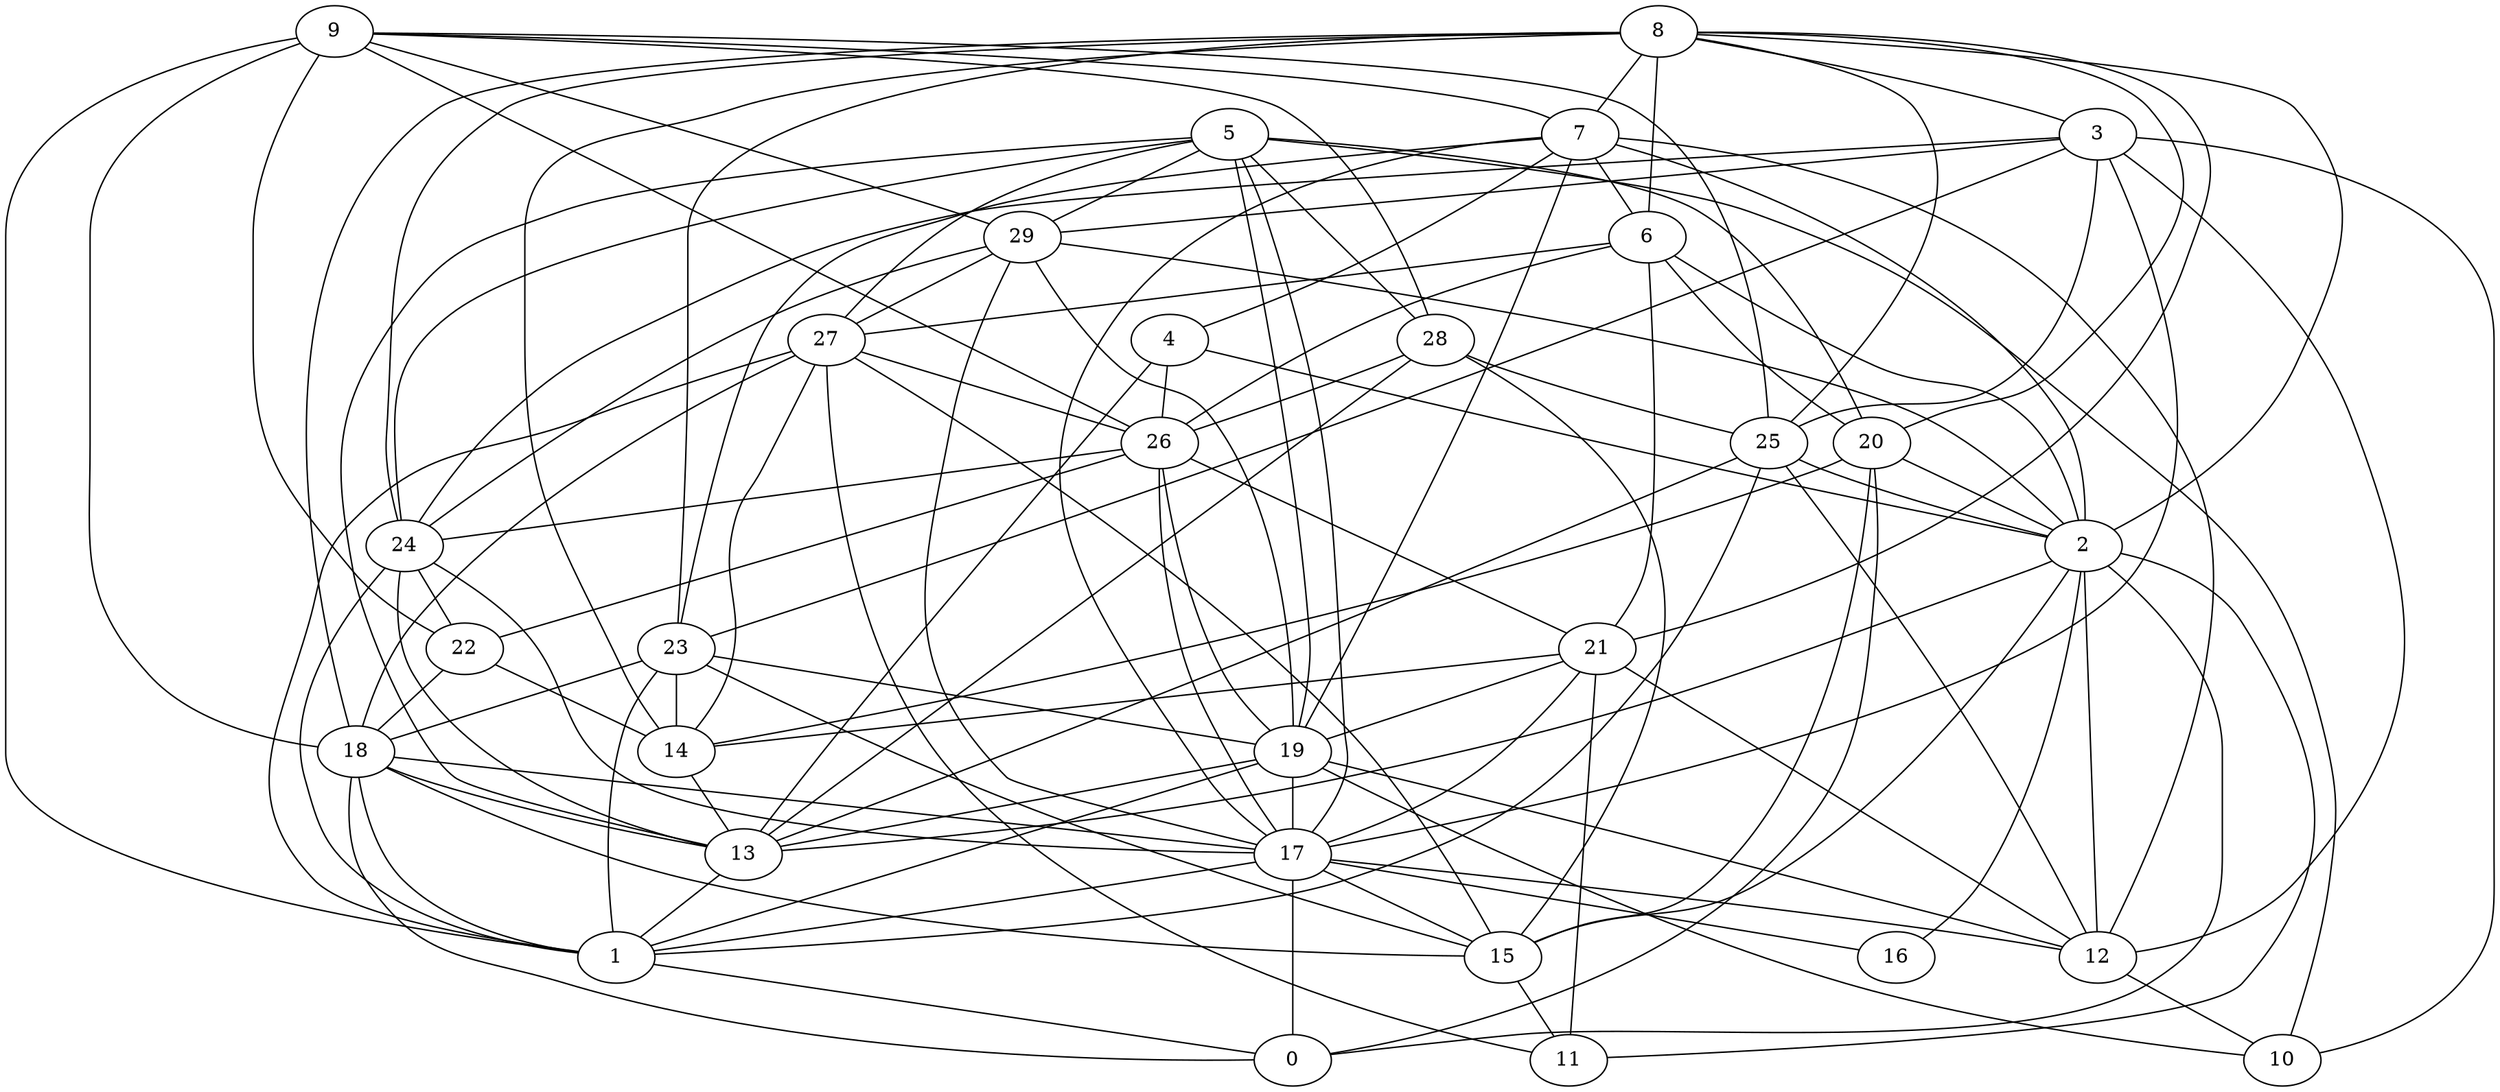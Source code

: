 digraph GG_graph {

subgraph G_graph {
edge [color = black]
"22" -> "18" [dir = none]
"9" -> "22" [dir = none]
"29" -> "24" [dir = none]
"29" -> "17" [dir = none]
"17" -> "16" [dir = none]
"17" -> "0" [dir = none]
"17" -> "1" [dir = none]
"28" -> "26" [dir = none]
"5" -> "28" [dir = none]
"5" -> "24" [dir = none]
"3" -> "10" [dir = none]
"3" -> "25" [dir = none]
"18" -> "15" [dir = none]
"18" -> "17" [dir = none]
"8" -> "20" [dir = none]
"8" -> "6" [dir = none]
"8" -> "21" [dir = none]
"8" -> "18" [dir = none]
"8" -> "25" [dir = none]
"27" -> "14" [dir = none]
"27" -> "15" [dir = none]
"7" -> "2" [dir = none]
"25" -> "2" [dir = none]
"25" -> "13" [dir = none]
"4" -> "2" [dir = none]
"21" -> "19" [dir = none]
"21" -> "11" [dir = none]
"21" -> "12" [dir = none]
"23" -> "18" [dir = none]
"9" -> "28" [dir = none]
"29" -> "2" [dir = none]
"15" -> "11" [dir = none]
"3" -> "12" [dir = none]
"6" -> "20" [dir = none]
"22" -> "14" [dir = none]
"28" -> "13" [dir = none]
"20" -> "2" [dir = none]
"6" -> "27" [dir = none]
"14" -> "13" [dir = none]
"2" -> "11" [dir = none]
"17" -> "12" [dir = none]
"27" -> "11" [dir = none]
"19" -> "10" [dir = none]
"29" -> "19" [dir = none]
"4" -> "26" [dir = none]
"23" -> "15" [dir = none]
"1" -> "0" [dir = none]
"28" -> "15" [dir = none]
"24" -> "22" [dir = none]
"8" -> "14" [dir = none]
"26" -> "22" [dir = none]
"26" -> "19" [dir = none]
"5" -> "10" [dir = none]
"23" -> "1" [dir = none]
"19" -> "1" [dir = none]
"26" -> "21" [dir = none]
"21" -> "17" [dir = none]
"2" -> "16" [dir = none]
"24" -> "1" [dir = none]
"9" -> "29" [dir = none]
"19" -> "12" [dir = none]
"6" -> "2" [dir = none]
"6" -> "26" [dir = none]
"26" -> "24" [dir = none]
"23" -> "14" [dir = none]
"5" -> "20" [dir = none]
"9" -> "26" [dir = none]
"13" -> "1" [dir = none]
"7" -> "6" [dir = none]
"8" -> "3" [dir = none]
"28" -> "25" [dir = none]
"18" -> "0" [dir = none]
"23" -> "19" [dir = none]
"3" -> "17" [dir = none]
"9" -> "1" [dir = none]
"8" -> "23" [dir = none]
"2" -> "0" [dir = none]
"26" -> "17" [dir = none]
"25" -> "1" [dir = none]
"7" -> "19" [dir = none]
"20" -> "0" [dir = none]
"8" -> "7" [dir = none]
"18" -> "13" [dir = none]
"24" -> "17" [dir = none]
"2" -> "12" [dir = none]
"9" -> "18" [dir = none]
"24" -> "13" [dir = none]
"29" -> "27" [dir = none]
"9" -> "7" [dir = none]
"20" -> "14" [dir = none]
"19" -> "17" [dir = none]
"5" -> "13" [dir = none]
"6" -> "21" [dir = none]
"8" -> "2" [dir = none]
"3" -> "29" [dir = none]
"27" -> "1" [dir = none]
"18" -> "1" [dir = none]
"3" -> "23" [dir = none]
"5" -> "29" [dir = none]
"5" -> "27" [dir = none]
"21" -> "14" [dir = none]
"5" -> "19" [dir = none]
"27" -> "26" [dir = none]
"7" -> "4" [dir = none]
"19" -> "13" [dir = none]
"20" -> "15" [dir = none]
"17" -> "15" [dir = none]
"2" -> "15" [dir = none]
"7" -> "12" [dir = none]
"3" -> "24" [dir = none]
"9" -> "25" [dir = none]
"4" -> "13" [dir = none]
"5" -> "17" [dir = none]
"7" -> "17" [dir = none]
"8" -> "24" [dir = none]
"2" -> "13" [dir = none]
"25" -> "12" [dir = none]
"27" -> "18" [dir = none]
"12" -> "10" [dir = none]
"7" -> "23" [dir = none]
}

}
